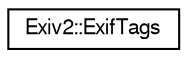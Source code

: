digraph "Graphical Class Hierarchy"
{
  edge [fontname="FreeSans",fontsize="10",labelfontname="FreeSans",labelfontsize="10"];
  node [fontname="FreeSans",fontsize="10",shape=record];
  rankdir="LR";
  Node1 [label="Exiv2::ExifTags",height=0.2,width=0.4,color="black", fillcolor="white", style="filled",URL="$classExiv2_1_1ExifTags.html",tooltip="Access to Exif group and tag lists and misc. tag reference methods, implemented as a static class..."];
}
